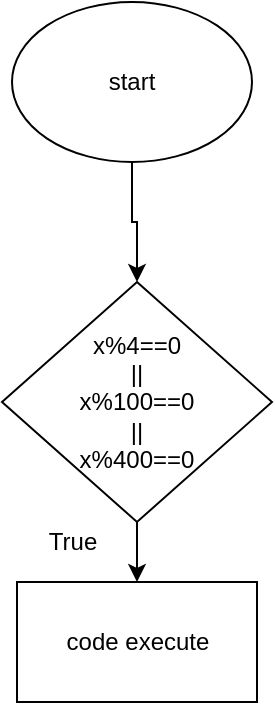 <mxfile version="20.2.3" type="device"><diagram id="JC3PBpZaiJkAH_UytA7u" name="Page-1"><mxGraphModel dx="868" dy="482" grid="1" gridSize="10" guides="1" tooltips="1" connect="1" arrows="1" fold="1" page="1" pageScale="1" pageWidth="850" pageHeight="1100" math="0" shadow="0"><root><mxCell id="0"/><mxCell id="1" parent="0"/><mxCell id="kXwpuW-Kgp9d0pVOLp0o-3" style="edgeStyle=orthogonalEdgeStyle;rounded=0;orthogonalLoop=1;jettySize=auto;html=1;entryX=0.5;entryY=0;entryDx=0;entryDy=0;" edge="1" parent="1" source="kXwpuW-Kgp9d0pVOLp0o-1" target="kXwpuW-Kgp9d0pVOLp0o-2"><mxGeometry relative="1" as="geometry"/></mxCell><mxCell id="kXwpuW-Kgp9d0pVOLp0o-1" value="start" style="ellipse;whiteSpace=wrap;html=1;" vertex="1" parent="1"><mxGeometry x="330" y="30" width="120" height="80" as="geometry"/></mxCell><mxCell id="kXwpuW-Kgp9d0pVOLp0o-4" style="edgeStyle=orthogonalEdgeStyle;rounded=0;orthogonalLoop=1;jettySize=auto;html=1;" edge="1" parent="1" source="kXwpuW-Kgp9d0pVOLp0o-2" target="kXwpuW-Kgp9d0pVOLp0o-5"><mxGeometry relative="1" as="geometry"><mxPoint x="392.5" y="330" as="targetPoint"/></mxGeometry></mxCell><mxCell id="kXwpuW-Kgp9d0pVOLp0o-2" value="x%4==0&lt;br&gt;||&lt;br&gt;x%100==0&lt;br&gt;||&lt;br&gt;x%400==0" style="rhombus;whiteSpace=wrap;html=1;" vertex="1" parent="1"><mxGeometry x="325" y="170" width="135" height="120" as="geometry"/></mxCell><mxCell id="kXwpuW-Kgp9d0pVOLp0o-5" value="code execute" style="rounded=0;whiteSpace=wrap;html=1;" vertex="1" parent="1"><mxGeometry x="332.5" y="320" width="120" height="60" as="geometry"/></mxCell><mxCell id="kXwpuW-Kgp9d0pVOLp0o-7" value="True" style="text;html=1;align=center;verticalAlign=middle;resizable=0;points=[];autosize=1;strokeColor=none;fillColor=none;" vertex="1" parent="1"><mxGeometry x="335" y="285" width="50" height="30" as="geometry"/></mxCell></root></mxGraphModel></diagram></mxfile>